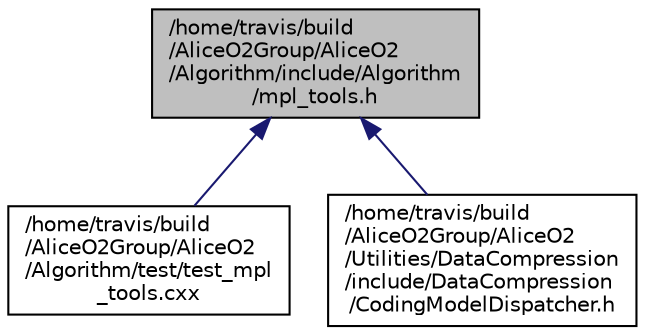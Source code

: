 digraph "/home/travis/build/AliceO2Group/AliceO2/Algorithm/include/Algorithm/mpl_tools.h"
{
 // INTERACTIVE_SVG=YES
  bgcolor="transparent";
  edge [fontname="Helvetica",fontsize="10",labelfontname="Helvetica",labelfontsize="10"];
  node [fontname="Helvetica",fontsize="10",shape=record];
  Node1 [label="/home/travis/build\l/AliceO2Group/AliceO2\l/Algorithm/include/Algorithm\l/mpl_tools.h",height=0.2,width=0.4,color="black", fillcolor="grey75", style="filled" fontcolor="black"];
  Node1 -> Node2 [dir="back",color="midnightblue",fontsize="10",style="solid",fontname="Helvetica"];
  Node2 [label="/home/travis/build\l/AliceO2Group/AliceO2\l/Algorithm/test/test_mpl\l_tools.cxx",height=0.2,width=0.4,color="black",URL="$d8/dc1/test__mpl__tools_8cxx.html"];
  Node1 -> Node3 [dir="back",color="midnightblue",fontsize="10",style="solid",fontname="Helvetica"];
  Node3 [label="/home/travis/build\l/AliceO2Group/AliceO2\l/Utilities/DataCompression\l/include/DataCompression\l/CodingModelDispatcher.h",height=0.2,width=0.4,color="black",URL="$da/d9d/CodingModelDispatcher_8h.html",tooltip="Runtime dispatcher interface for probability model definitions. "];
}

